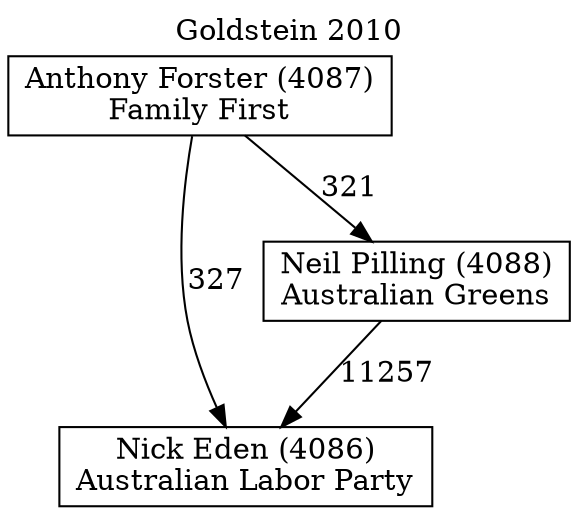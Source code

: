 // House preference flow
digraph "Nick Eden (4086)_Goldstein_2010" {
	graph [label="Goldstein 2010" labelloc=t mclimit=10]
	node [shape=box]
	"Nick Eden (4086)" [label="Nick Eden (4086)
Australian Labor Party"]
	"Neil Pilling (4088)" [label="Neil Pilling (4088)
Australian Greens"]
	"Anthony Forster (4087)" [label="Anthony Forster (4087)
Family First"]
	"Neil Pilling (4088)" -> "Nick Eden (4086)" [label=11257]
	"Anthony Forster (4087)" -> "Neil Pilling (4088)" [label=321]
	"Anthony Forster (4087)" -> "Nick Eden (4086)" [label=327]
}
